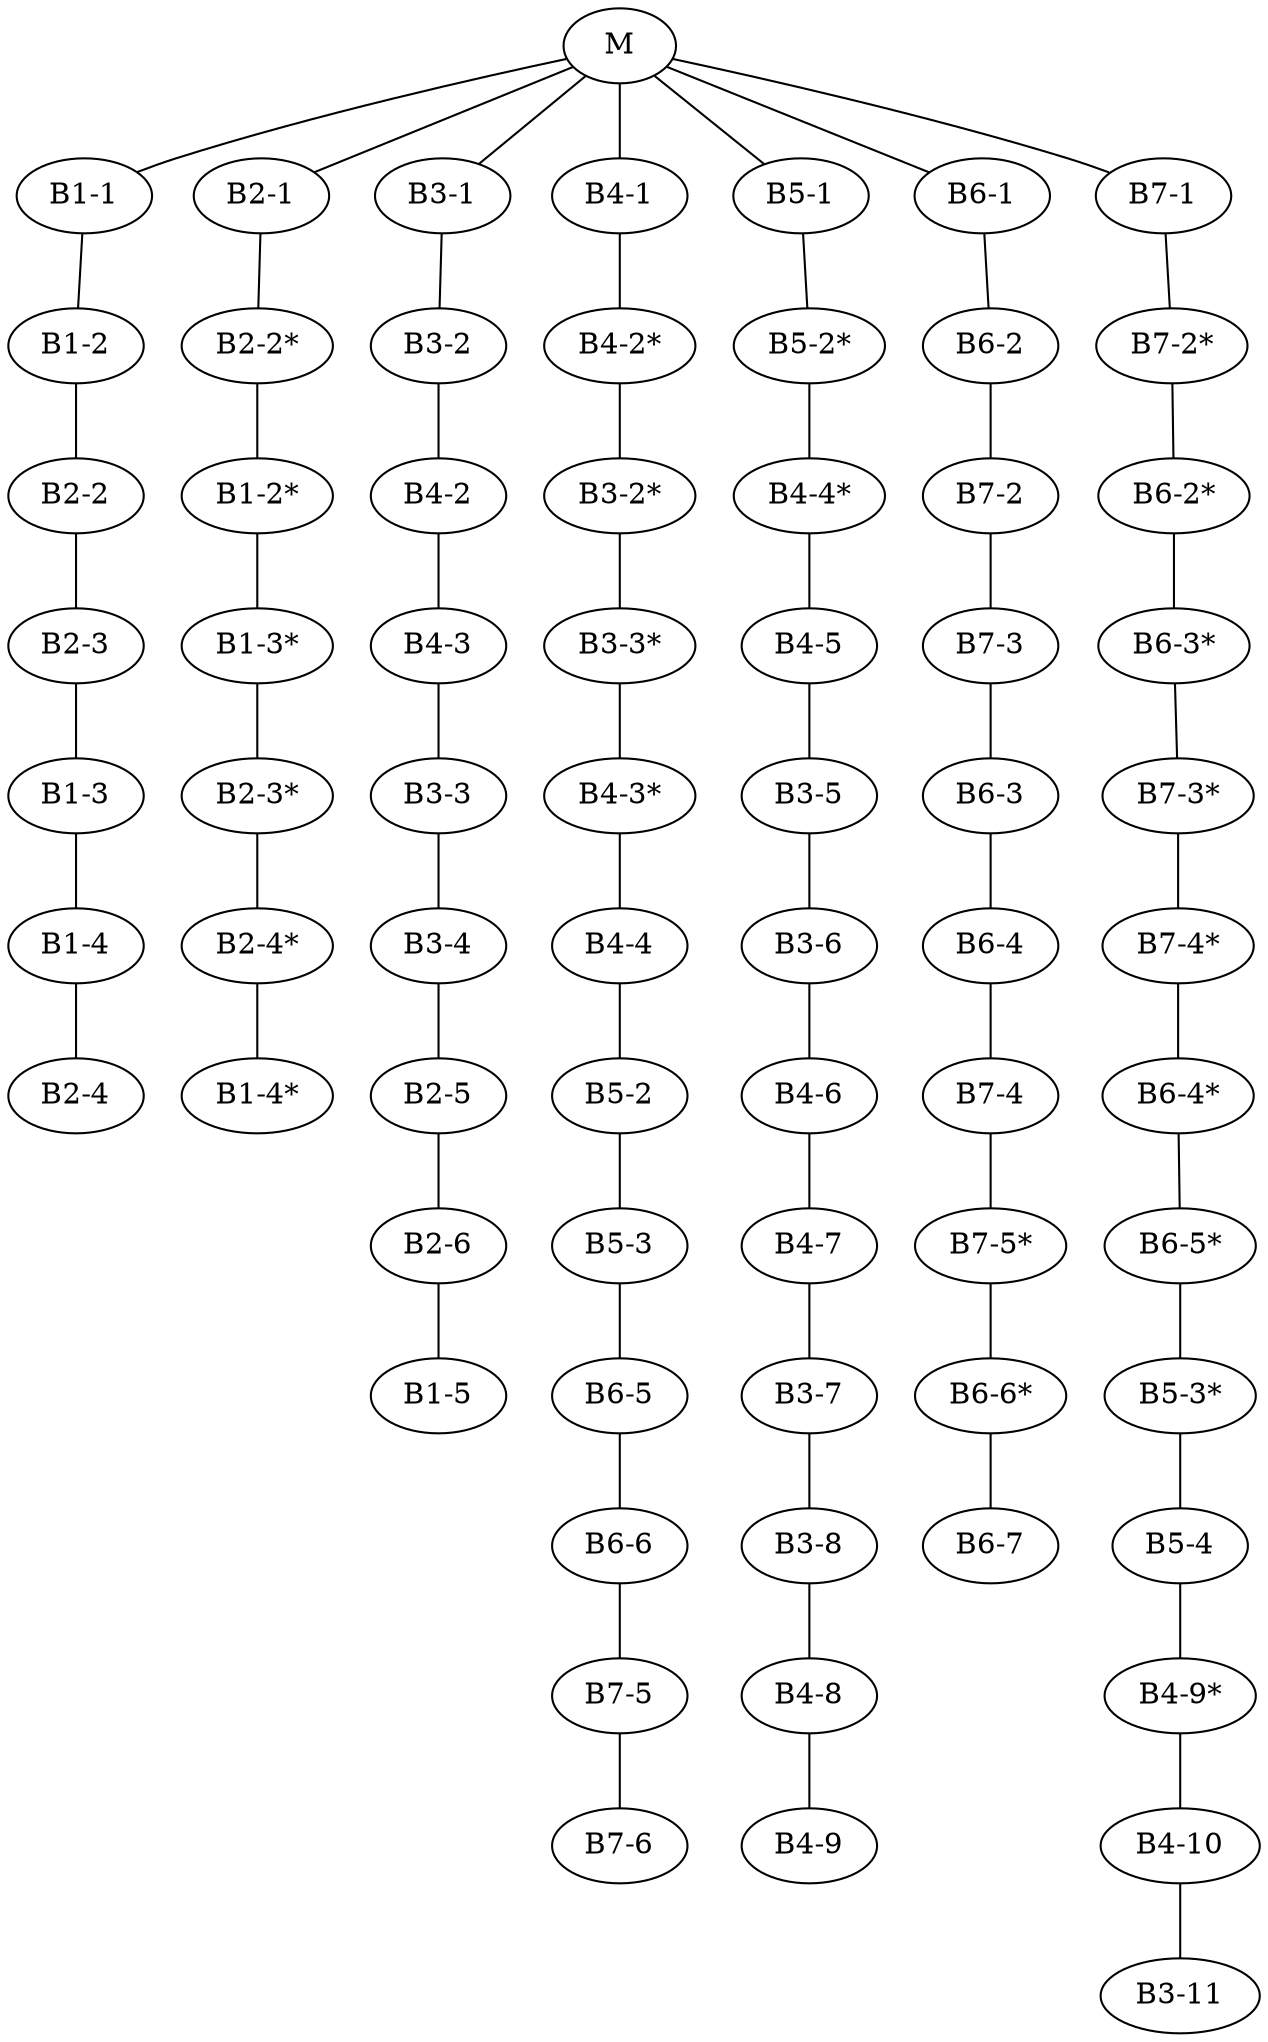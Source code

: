 graph Ordenada {
	"M" -- "B1-1"
	"B1-1" -- "B1-2"
	"B1-2" -- "B2-2"
	"B2-2" -- "B2-3"
	"B2-3" -- "B1-3"
	"B1-3" -- "B1-4"
	"B1-4" -- "B2-4"
	"M" -- "B2-1"
	"B2-1" -- "B2-2*"
	"B2-2*" -- "B1-2*"
	"B1-2*" -- "B1-3*"
	"B1-3*" -- "B2-3*"
	"B2-3*" -- "B2-4*"
	"B2-4*" -- "B1-4*"
	"M" -- "B3-1"
	"B3-1" -- "B3-2"
	"B3-2" -- "B4-2"
	"B4-2" -- "B4-3"
	"B4-3" -- "B3-3"
	"B3-3" -- "B3-4"
	"B3-4" -- "B2-5"
	"B2-5" -- "B2-6"
	"B2-6" -- "B1-5"
	"M" -- "B4-1"
	"B4-1" -- "B4-2*"
	"B4-2*" -- "B3-2*"
	"B3-2*" -- "B3-3*"
	"B3-3*" -- "B4-3*"
	"B4-3*" -- "B4-4"
	"B4-4" -- "B5-2"
	"B5-2" -- "B5-3"
	"B5-3" -- "B6-5"
	"B6-5" -- "B6-6"
	"B6-6" -- "B7-5"
	"B7-5" -- "B7-6"
	"M" -- "B5-1"
	"B5-1" -- "B5-2*"
	"B5-2*" -- "B4-4*"
	"B4-4*" -- "B4-5"
	"B4-5" -- "B3-5"
	"B3-5" -- "B3-6"
	"B3-6" -- "B4-6"
	"B4-6" -- "B4-7"
	"B4-7" -- "B3-7"
	"B3-7" -- "B3-8"
	"B3-8" -- "B4-8"
	"B4-8" -- "B4-9"
	"M" -- "B6-1"
	"B6-1" -- "B6-2"
	"B6-2" -- "B7-2"
	"B7-2" -- "B7-3"
	"B7-3" -- "B6-3"
	"B6-3" -- "B6-4"
	"B6-4" -- "B7-4"
	"B7-4" -- "B7-5*"
	"B7-5*" -- "B6-6*"
	"B6-6*" -- "B6-7"
	"M" -- "B7-1"
	"B7-1" -- "B7-2*"
	"B7-2*" -- "B6-2*"
	"B6-2*" -- "B6-3*"
	"B6-3*" -- "B7-3*"
	"B7-3*" -- "B7-4*"
	"B7-4*" -- "B6-4*"
	"B6-4*" -- "B6-5*"
	"B6-5*" -- "B5-3*"
	"B5-3*" -- "B5-4"
	"B5-4" -- "B4-9*"
	"B4-9*" -- "B4-10"
	"B4-10" -- "B3-11"
}